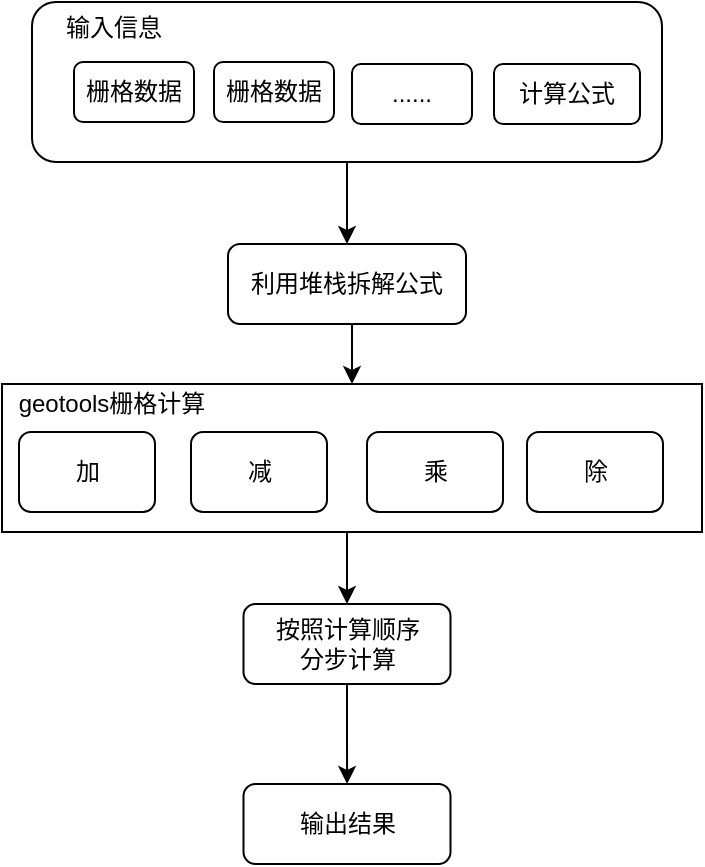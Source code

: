<mxfile version="13.5.4" type="github">
  <diagram id="C5RBs43oDa-KdzZeNtuy" name="Page-1">
    <mxGraphModel dx="946" dy="614" grid="1" gridSize="10" guides="1" tooltips="1" connect="1" arrows="1" fold="1" page="1" pageScale="1" pageWidth="827" pageHeight="1169" math="0" shadow="0">
      <root>
        <mxCell id="WIyWlLk6GJQsqaUBKTNV-0" />
        <mxCell id="WIyWlLk6GJQsqaUBKTNV-1" parent="WIyWlLk6GJQsqaUBKTNV-0" />
        <mxCell id="ryUHNlFZHrQU6Tg8C-eP-23" value="" style="edgeStyle=orthogonalEdgeStyle;rounded=0;orthogonalLoop=1;jettySize=auto;html=1;" edge="1" parent="WIyWlLk6GJQsqaUBKTNV-1" source="ryUHNlFZHrQU6Tg8C-eP-7" target="ryUHNlFZHrQU6Tg8C-eP-16">
          <mxGeometry relative="1" as="geometry" />
        </mxCell>
        <mxCell id="ryUHNlFZHrQU6Tg8C-eP-7" value="" style="rounded=1;whiteSpace=wrap;html=1;fontSize=12;glass=0;strokeWidth=1;shadow=0;align=left;fillColor=none;" vertex="1" parent="WIyWlLk6GJQsqaUBKTNV-1">
          <mxGeometry x="125" y="49" width="315" height="80" as="geometry" />
        </mxCell>
        <mxCell id="ryUHNlFZHrQU6Tg8C-eP-8" value="输入信息" style="text;html=1;strokeColor=none;fillColor=none;align=center;verticalAlign=middle;whiteSpace=wrap;rounded=0;" vertex="1" parent="WIyWlLk6GJQsqaUBKTNV-1">
          <mxGeometry x="131" y="52" width="70" height="20" as="geometry" />
        </mxCell>
        <mxCell id="ryUHNlFZHrQU6Tg8C-eP-9" value="栅格数据" style="rounded=1;whiteSpace=wrap;html=1;" vertex="1" parent="WIyWlLk6GJQsqaUBKTNV-1">
          <mxGeometry x="146" y="79" width="60" height="30" as="geometry" />
        </mxCell>
        <mxCell id="ryUHNlFZHrQU6Tg8C-eP-13" value="计算公式" style="rounded=1;whiteSpace=wrap;html=1;" vertex="1" parent="WIyWlLk6GJQsqaUBKTNV-1">
          <mxGeometry x="356" y="80" width="73" height="30" as="geometry" />
        </mxCell>
        <mxCell id="ryUHNlFZHrQU6Tg8C-eP-14" value="栅格数据" style="rounded=1;whiteSpace=wrap;html=1;" vertex="1" parent="WIyWlLk6GJQsqaUBKTNV-1">
          <mxGeometry x="216" y="79" width="60" height="30" as="geometry" />
        </mxCell>
        <mxCell id="ryUHNlFZHrQU6Tg8C-eP-15" value="......" style="rounded=1;whiteSpace=wrap;html=1;" vertex="1" parent="WIyWlLk6GJQsqaUBKTNV-1">
          <mxGeometry x="285" y="80" width="60" height="30" as="geometry" />
        </mxCell>
        <mxCell id="ryUHNlFZHrQU6Tg8C-eP-44" style="edgeStyle=orthogonalEdgeStyle;rounded=0;orthogonalLoop=1;jettySize=auto;html=1;exitX=0.5;exitY=1;exitDx=0;exitDy=0;entryX=0.5;entryY=0;entryDx=0;entryDy=0;" edge="1" parent="WIyWlLk6GJQsqaUBKTNV-1" source="ryUHNlFZHrQU6Tg8C-eP-16" target="ryUHNlFZHrQU6Tg8C-eP-40">
          <mxGeometry relative="1" as="geometry" />
        </mxCell>
        <mxCell id="ryUHNlFZHrQU6Tg8C-eP-16" value="利用堆栈拆解公式" style="rounded=1;whiteSpace=wrap;html=1;fontSize=12;glass=0;strokeWidth=1;shadow=0;" vertex="1" parent="WIyWlLk6GJQsqaUBKTNV-1">
          <mxGeometry x="223" y="170" width="119" height="40" as="geometry" />
        </mxCell>
        <mxCell id="ryUHNlFZHrQU6Tg8C-eP-17" value="加" style="rounded=1;whiteSpace=wrap;html=1;fontSize=12;glass=0;strokeWidth=1;shadow=0;" vertex="1" parent="WIyWlLk6GJQsqaUBKTNV-1">
          <mxGeometry x="118.5" y="264" width="68" height="40" as="geometry" />
        </mxCell>
        <mxCell id="ryUHNlFZHrQU6Tg8C-eP-18" value="减" style="rounded=1;whiteSpace=wrap;html=1;fontSize=12;glass=0;strokeWidth=1;shadow=0;" vertex="1" parent="WIyWlLk6GJQsqaUBKTNV-1">
          <mxGeometry x="204.5" y="264" width="68" height="40" as="geometry" />
        </mxCell>
        <mxCell id="ryUHNlFZHrQU6Tg8C-eP-19" value="乘" style="rounded=1;whiteSpace=wrap;html=1;fontSize=12;glass=0;strokeWidth=1;shadow=0;" vertex="1" parent="WIyWlLk6GJQsqaUBKTNV-1">
          <mxGeometry x="292.5" y="264" width="68" height="40" as="geometry" />
        </mxCell>
        <mxCell id="ryUHNlFZHrQU6Tg8C-eP-20" value="除" style="rounded=1;whiteSpace=wrap;html=1;fontSize=12;glass=0;strokeWidth=1;shadow=0;" vertex="1" parent="WIyWlLk6GJQsqaUBKTNV-1">
          <mxGeometry x="372.5" y="264" width="68" height="40" as="geometry" />
        </mxCell>
        <mxCell id="ryUHNlFZHrQU6Tg8C-eP-46" style="edgeStyle=orthogonalEdgeStyle;rounded=0;orthogonalLoop=1;jettySize=auto;html=1;exitX=0.5;exitY=1;exitDx=0;exitDy=0;" edge="1" parent="WIyWlLk6GJQsqaUBKTNV-1" source="ryUHNlFZHrQU6Tg8C-eP-21" target="ryUHNlFZHrQU6Tg8C-eP-42">
          <mxGeometry relative="1" as="geometry" />
        </mxCell>
        <mxCell id="ryUHNlFZHrQU6Tg8C-eP-21" value="按照计算顺序&lt;br&gt;分步计算" style="rounded=1;whiteSpace=wrap;html=1;fontSize=12;glass=0;strokeWidth=1;shadow=0;" vertex="1" parent="WIyWlLk6GJQsqaUBKTNV-1">
          <mxGeometry x="230.75" y="350" width="103.5" height="40" as="geometry" />
        </mxCell>
        <mxCell id="ryUHNlFZHrQU6Tg8C-eP-45" style="edgeStyle=orthogonalEdgeStyle;rounded=0;orthogonalLoop=1;jettySize=auto;html=1;exitX=0.5;exitY=1;exitDx=0;exitDy=0;entryX=0.5;entryY=0;entryDx=0;entryDy=0;" edge="1" parent="WIyWlLk6GJQsqaUBKTNV-1" source="ryUHNlFZHrQU6Tg8C-eP-40" target="ryUHNlFZHrQU6Tg8C-eP-21">
          <mxGeometry relative="1" as="geometry" />
        </mxCell>
        <mxCell id="ryUHNlFZHrQU6Tg8C-eP-40" value="" style="rounded=0;whiteSpace=wrap;html=1;fillColor=none;" vertex="1" parent="WIyWlLk6GJQsqaUBKTNV-1">
          <mxGeometry x="110" y="240" width="350" height="74" as="geometry" />
        </mxCell>
        <mxCell id="ryUHNlFZHrQU6Tg8C-eP-41" value="geotools栅格计算" style="text;html=1;strokeColor=none;fillColor=none;align=center;verticalAlign=middle;whiteSpace=wrap;rounded=0;" vertex="1" parent="WIyWlLk6GJQsqaUBKTNV-1">
          <mxGeometry x="110" y="240" width="110" height="20" as="geometry" />
        </mxCell>
        <mxCell id="ryUHNlFZHrQU6Tg8C-eP-42" value="输出结果" style="rounded=1;whiteSpace=wrap;html=1;fontSize=12;glass=0;strokeWidth=1;shadow=0;" vertex="1" parent="WIyWlLk6GJQsqaUBKTNV-1">
          <mxGeometry x="230.75" y="440" width="103.5" height="40" as="geometry" />
        </mxCell>
      </root>
    </mxGraphModel>
  </diagram>
</mxfile>
